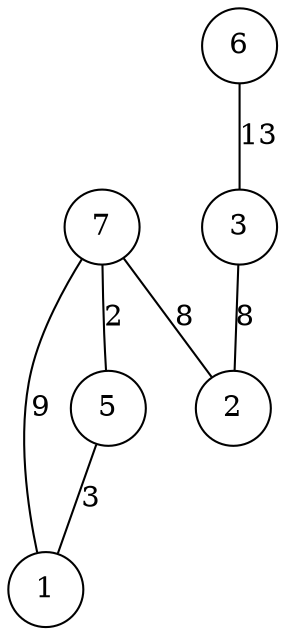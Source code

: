 graph { 
	 fontname="Helvetica,Arial,sans-serif" 
	 node [shape = circle]; 
	 7 -- 1 [label = "9"];
	 7 -- 2 [label = "8"];
	 7 -- 5 [label = "2"];
	 6 -- 3 [label = "13"];
	 5 -- 1 [label = "3"];
	 3 -- 2 [label = "8"];
	 1;
	 2;
	 3;
	 5;
	 6;
	 7;
}
